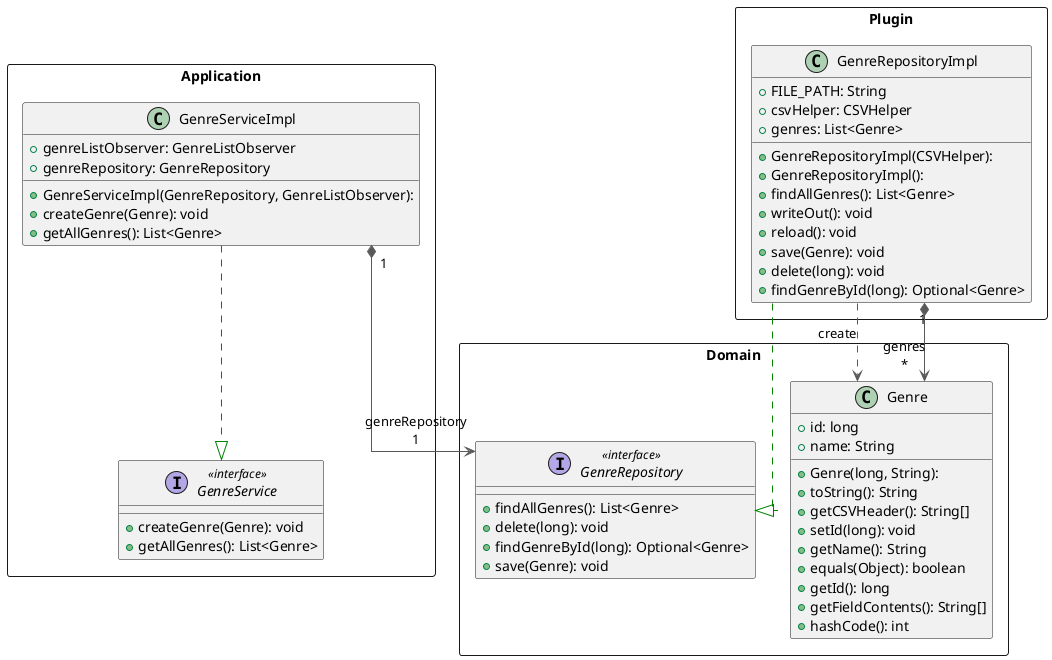 @startuml

top to bottom direction
skinparam linetype ortho

package Domain <<Rectangle>> {

    class Genre {
      + Genre(long, String):
      + id: long
      + name: String
      + toString(): String
      + getCSVHeader(): String[]
      + setId(long): void
      + getName(): String
      + equals(Object): boolean
      + getId(): long
      + getFieldContents(): String[]
      + hashCode(): int
    }

    interface GenreRepository << interface >> {
      + findAllGenres(): List<Genre>
      + delete(long): void
      + findGenreById(long): Optional<Genre>
      + save(Genre): void
    }

}

package Application <<Rectangle>> {

    interface GenreService << interface >> {
      + createGenre(Genre): void
      + getAllGenres(): List<Genre>
    }

    class GenreServiceImpl {
      + GenreServiceImpl(GenreRepository, GenreListObserver):
      + genreListObserver: GenreListObserver
      + genreRepository: GenreRepository
      + createGenre(Genre): void
      + getAllGenres(): List<Genre>
    }

}

package Plugin <<Rectangle>> {

    class GenreRepositoryImpl {
      + GenreRepositoryImpl(CSVHelper):
      + GenreRepositoryImpl():
      + FILE_PATH: String
      + csvHelper: CSVHelper
      + genres: List<Genre>
      + findAllGenres(): List<Genre>
      + writeOut(): void
      + reload(): void
      + save(Genre): void
      + delete(long): void
      + findGenreById(long): Optional<Genre>
    }

}

GenreRepositoryImpl  -[#595959,dashed]->  Genre               : "«create»"
GenreRepositoryImpl "1" *-[#595959,plain]-> "genres\n*" Genre               
GenreRepositoryImpl  -[#008200,dashed]-^  GenreRepository     
GenreServiceImpl    "1" *-[#595959,plain]-> "genreRepository\n1" GenreRepository     
GenreServiceImpl     -[#008200,dashed]-^  GenreService        
@enduml
